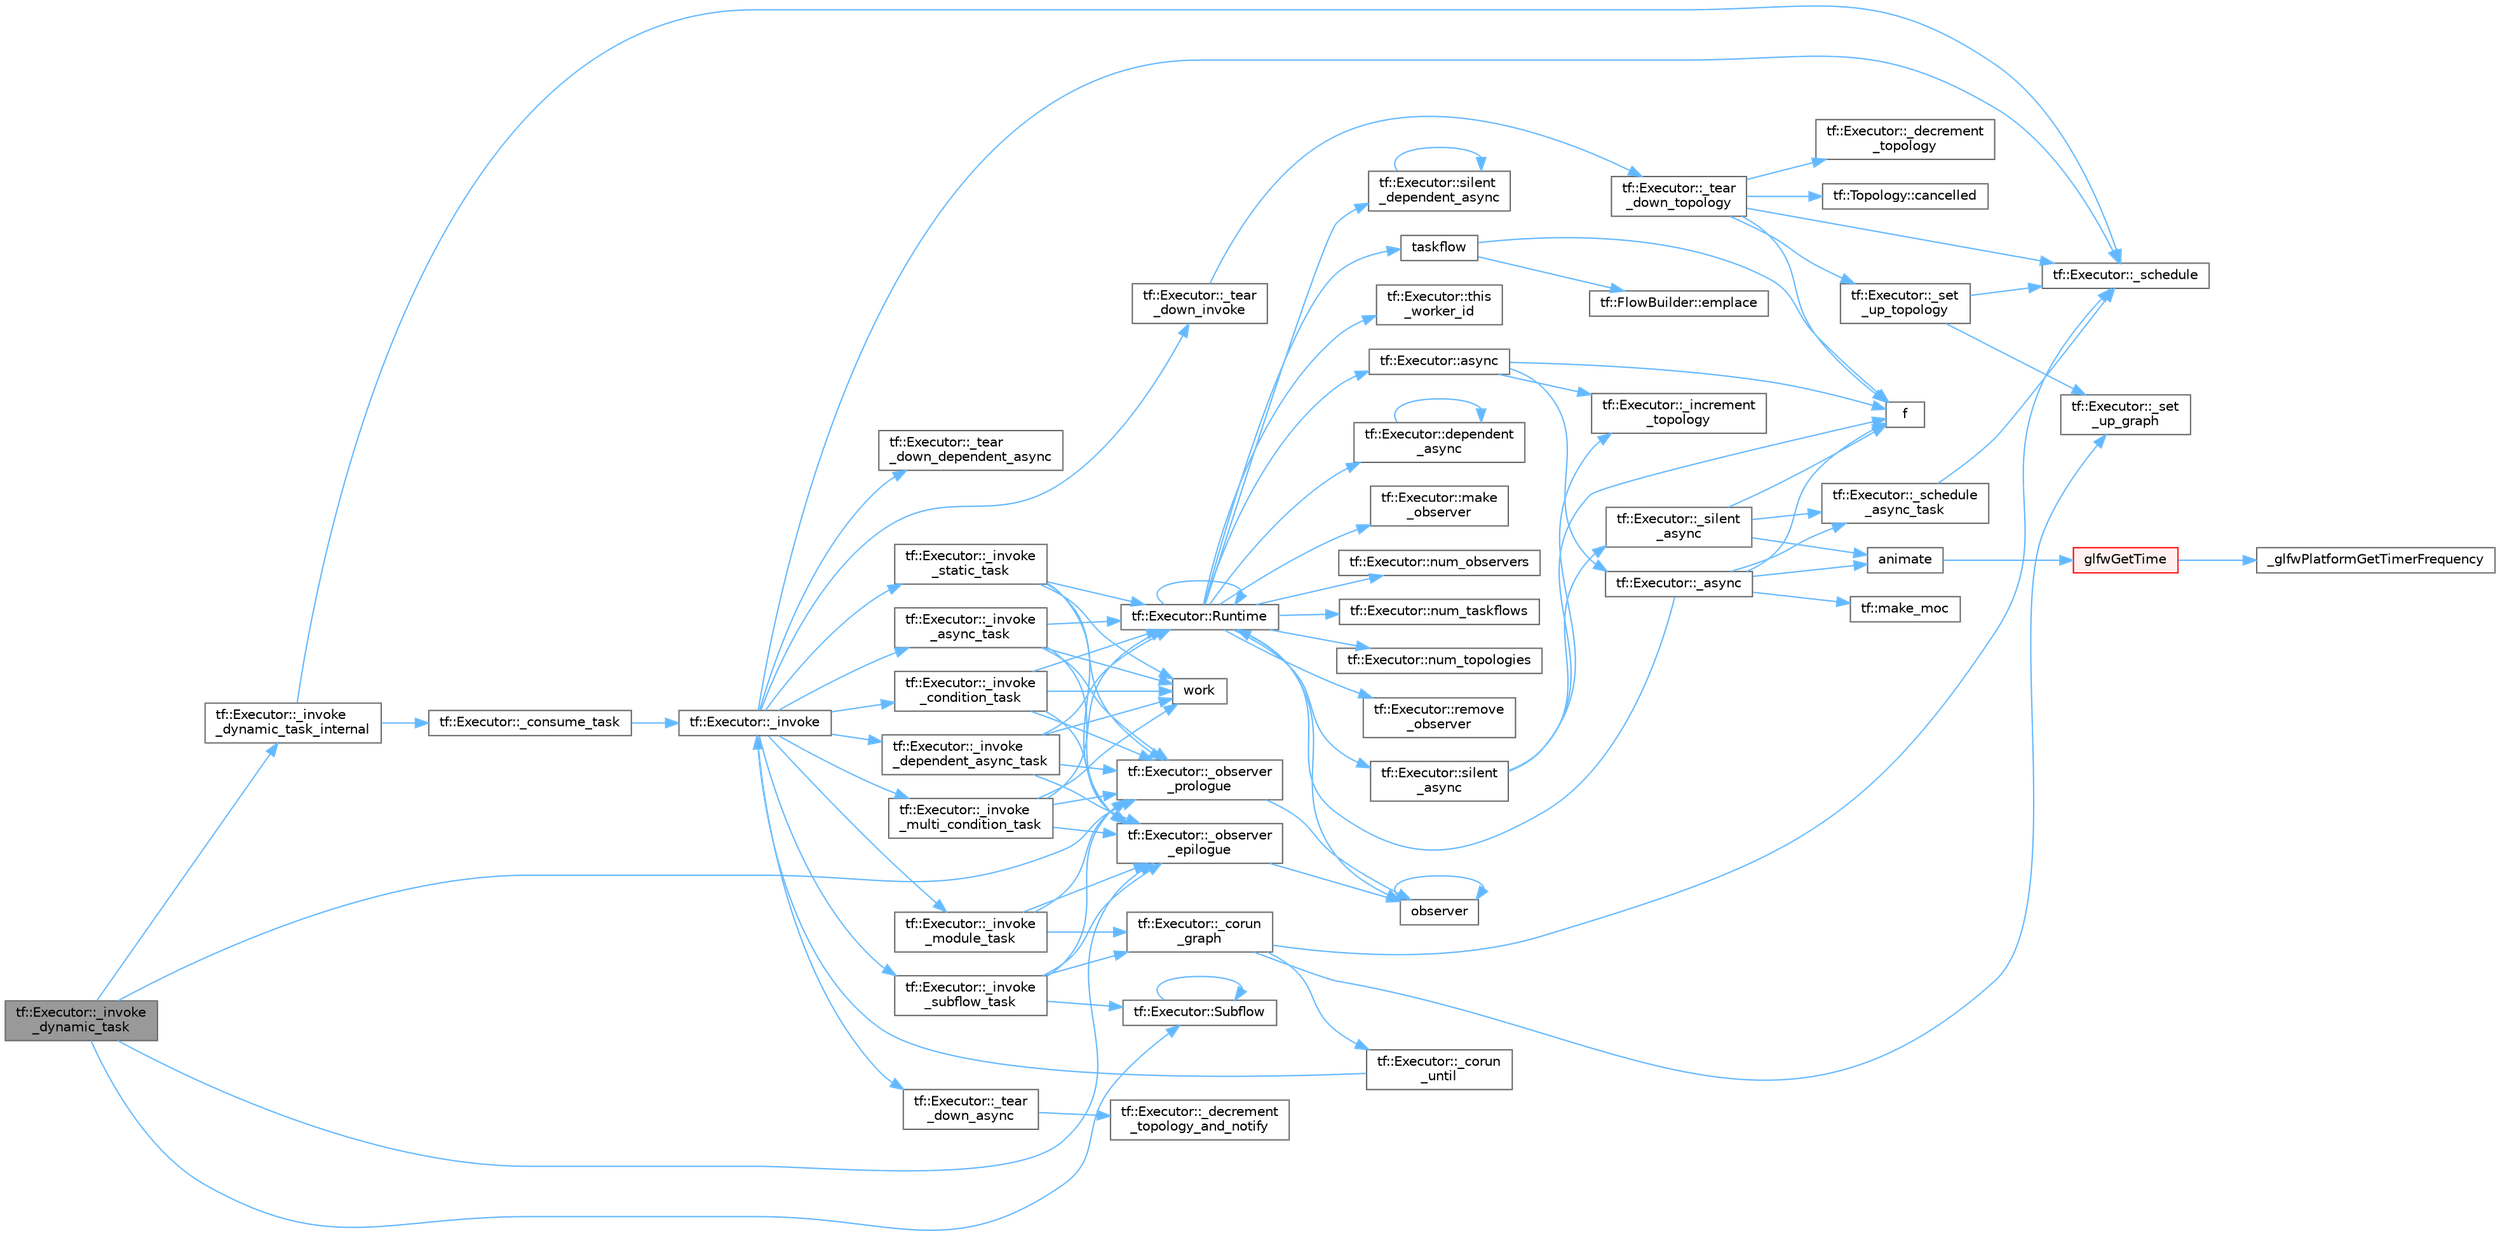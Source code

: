 digraph "tf::Executor::_invoke_dynamic_task"
{
 // LATEX_PDF_SIZE
  bgcolor="transparent";
  edge [fontname=Helvetica,fontsize=10,labelfontname=Helvetica,labelfontsize=10];
  node [fontname=Helvetica,fontsize=10,shape=box,height=0.2,width=0.4];
  rankdir="LR";
  Node1 [id="Node000001",label="tf::Executor::_invoke\l_dynamic_task",height=0.2,width=0.4,color="gray40", fillcolor="grey60", style="filled", fontcolor="black",tooltip=" "];
  Node1 -> Node2 [id="edge1_Node000001_Node000002",color="steelblue1",style="solid",tooltip=" "];
  Node2 [id="Node000002",label="tf::Executor::_invoke\l_dynamic_task_internal",height=0.2,width=0.4,color="grey40", fillcolor="white", style="filled",URL="$classtf_1_1_executor.html#a5a5888a261a5cead22913beddfa7fa82",tooltip=" "];
  Node2 -> Node3 [id="edge2_Node000002_Node000003",color="steelblue1",style="solid",tooltip=" "];
  Node3 [id="Node000003",label="tf::Executor::_consume_task",height=0.2,width=0.4,color="grey40", fillcolor="white", style="filled",URL="$classtf_1_1_executor.html#a2e81517a3d0a9d0c7fc706e181e03bc2",tooltip=" "];
  Node3 -> Node4 [id="edge3_Node000003_Node000004",color="steelblue1",style="solid",tooltip=" "];
  Node4 [id="Node000004",label="tf::Executor::_invoke",height=0.2,width=0.4,color="grey40", fillcolor="white", style="filled",URL="$classtf_1_1_executor.html#ad16165142908aca9444ea88e65040219",tooltip=" "];
  Node4 -> Node5 [id="edge4_Node000004_Node000005",color="steelblue1",style="solid",tooltip=" "];
  Node5 [id="Node000005",label="tf::Executor::_invoke\l_async_task",height=0.2,width=0.4,color="grey40", fillcolor="white", style="filled",URL="$classtf_1_1_executor.html#a1d1b9bf8ed24dffff65d860ef1627ef3",tooltip=" "];
  Node5 -> Node6 [id="edge5_Node000005_Node000006",color="steelblue1",style="solid",tooltip=" "];
  Node6 [id="Node000006",label="tf::Executor::_observer\l_epilogue",height=0.2,width=0.4,color="grey40", fillcolor="white", style="filled",URL="$classtf_1_1_executor.html#a9cd8c1a72af4477bc0f9575b68ffb16a",tooltip=" "];
  Node6 -> Node7 [id="edge6_Node000006_Node000007",color="steelblue1",style="solid",tooltip=" "];
  Node7 [id="Node000007",label="observer",height=0.2,width=0.4,color="grey40", fillcolor="white", style="filled",URL="$test__basics_8cpp.html#ae362ef40752341c76d5edd1d99e46918",tooltip=" "];
  Node7 -> Node7 [id="edge7_Node000007_Node000007",color="steelblue1",style="solid",tooltip=" "];
  Node5 -> Node8 [id="edge8_Node000005_Node000008",color="steelblue1",style="solid",tooltip=" "];
  Node8 [id="Node000008",label="tf::Executor::_observer\l_prologue",height=0.2,width=0.4,color="grey40", fillcolor="white", style="filled",URL="$classtf_1_1_executor.html#ae023614977a19def9e04cf7212eab65b",tooltip=" "];
  Node8 -> Node7 [id="edge9_Node000008_Node000007",color="steelblue1",style="solid",tooltip=" "];
  Node5 -> Node9 [id="edge10_Node000005_Node000009",color="steelblue1",style="solid",tooltip=" "];
  Node9 [id="Node000009",label="tf::Executor::Runtime",height=0.2,width=0.4,color="grey40", fillcolor="white", style="filled",URL="$classtf_1_1_executor.html#a5b17fd70021887be0e396dd96f9dd5e3",tooltip=" "];
  Node9 -> Node10 [id="edge11_Node000009_Node000010",color="steelblue1",style="solid",tooltip=" "];
  Node10 [id="Node000010",label="tf::Executor::async",height=0.2,width=0.4,color="grey40", fillcolor="white", style="filled",URL="$classtf_1_1_executor.html#af960048056f7c6b5bc71f4f526f05df7",tooltip="creates a parameterized asynchronous task to run the given function"];
  Node10 -> Node11 [id="edge12_Node000010_Node000011",color="steelblue1",style="solid",tooltip=" "];
  Node11 [id="Node000011",label="tf::Executor::_async",height=0.2,width=0.4,color="grey40", fillcolor="white", style="filled",URL="$classtf_1_1_executor.html#ac568bd686aba3bedabe63b42c43d94a8",tooltip=" "];
  Node11 -> Node12 [id="edge13_Node000011_Node000012",color="steelblue1",style="solid",tooltip=" "];
  Node12 [id="Node000012",label="tf::Executor::_schedule\l_async_task",height=0.2,width=0.4,color="grey40", fillcolor="white", style="filled",URL="$classtf_1_1_executor.html#af5acda8c6e9a1564c9d665336ea091d0",tooltip=" "];
  Node12 -> Node13 [id="edge14_Node000012_Node000013",color="steelblue1",style="solid",tooltip=" "];
  Node13 [id="Node000013",label="tf::Executor::_schedule",height=0.2,width=0.4,color="grey40", fillcolor="white", style="filled",URL="$classtf_1_1_executor.html#ab8d98f12a62d10ad6cf1a4011a4d0034",tooltip=" "];
  Node11 -> Node14 [id="edge15_Node000011_Node000014",color="steelblue1",style="solid",tooltip=" "];
  Node14 [id="Node000014",label="animate",height=0.2,width=0.4,color="grey40", fillcolor="white", style="filled",URL="$gears_8c.html#af7a75874690301f56bcd3fa511ba39a8",tooltip=" "];
  Node14 -> Node15 [id="edge16_Node000014_Node000015",color="steelblue1",style="solid",tooltip=" "];
  Node15 [id="Node000015",label="glfwGetTime",height=0.2,width=0.4,color="red", fillcolor="#FFF0F0", style="filled",URL="$group__input.html#ga03d4a1039b8662c71eeb40beea8cb622",tooltip="Returns the GLFW time."];
  Node15 -> Node16 [id="edge17_Node000015_Node000016",color="steelblue1",style="solid",tooltip=" "];
  Node16 [id="Node000016",label="_glfwPlatformGetTimerFrequency",height=0.2,width=0.4,color="grey40", fillcolor="white", style="filled",URL="$posix__time_8c.html#ab3fe69b1eec5554114fe774623a15137",tooltip=" "];
  Node11 -> Node18 [id="edge18_Node000011_Node000018",color="steelblue1",style="solid",tooltip=" "];
  Node18 [id="Node000018",label="f",height=0.2,width=0.4,color="grey40", fillcolor="white", style="filled",URL="$cxx11__tensor__map_8cpp.html#a7f507fea02198f6cb81c86640c7b1a4e",tooltip=" "];
  Node11 -> Node19 [id="edge19_Node000011_Node000019",color="steelblue1",style="solid",tooltip=" "];
  Node19 [id="Node000019",label="tf::make_moc",height=0.2,width=0.4,color="grey40", fillcolor="white", style="filled",URL="$namespacetf.html#a7ddc987133ce85bd85c883b9e113c71b",tooltip=" "];
  Node11 -> Node9 [id="edge20_Node000011_Node000009",color="steelblue1",style="solid",tooltip=" "];
  Node10 -> Node20 [id="edge21_Node000010_Node000020",color="steelblue1",style="solid",tooltip=" "];
  Node20 [id="Node000020",label="tf::Executor::_increment\l_topology",height=0.2,width=0.4,color="grey40", fillcolor="white", style="filled",URL="$classtf_1_1_executor.html#ab85dc42b3e9b18e4b975bd5e9a8c5e72",tooltip=" "];
  Node10 -> Node18 [id="edge22_Node000010_Node000018",color="steelblue1",style="solid",tooltip=" "];
  Node9 -> Node21 [id="edge23_Node000009_Node000021",color="steelblue1",style="solid",tooltip=" "];
  Node21 [id="Node000021",label="tf::Executor::dependent\l_async",height=0.2,width=0.4,color="grey40", fillcolor="white", style="filled",URL="$classtf_1_1_executor.html#aee02b63d3a91ad5ca5a1c0e71f3e128f",tooltip="runs the given function asynchronously when the given dependents finish"];
  Node21 -> Node21 [id="edge24_Node000021_Node000021",color="steelblue1",style="solid",tooltip=" "];
  Node9 -> Node22 [id="edge25_Node000009_Node000022",color="steelblue1",style="solid",tooltip=" "];
  Node22 [id="Node000022",label="tf::Executor::make\l_observer",height=0.2,width=0.4,color="grey40", fillcolor="white", style="filled",URL="$classtf_1_1_executor.html#aff77def96ae740d648dd84e571237c83",tooltip="constructs an observer to inspect the activities of worker threads"];
  Node9 -> Node23 [id="edge26_Node000009_Node000023",color="steelblue1",style="solid",tooltip=" "];
  Node23 [id="Node000023",label="tf::Executor::num_observers",height=0.2,width=0.4,color="grey40", fillcolor="white", style="filled",URL="$classtf_1_1_executor.html#affec621aae59d73fc188ef454008fda2",tooltip="queries the number of observers"];
  Node9 -> Node24 [id="edge27_Node000009_Node000024",color="steelblue1",style="solid",tooltip=" "];
  Node24 [id="Node000024",label="tf::Executor::num_taskflows",height=0.2,width=0.4,color="grey40", fillcolor="white", style="filled",URL="$classtf_1_1_executor.html#a5fb438dc0f7b9e1ae2fe3f240c82f174",tooltip="queries the number of running taskflows with moved ownership"];
  Node9 -> Node25 [id="edge28_Node000009_Node000025",color="steelblue1",style="solid",tooltip=" "];
  Node25 [id="Node000025",label="tf::Executor::num_topologies",height=0.2,width=0.4,color="grey40", fillcolor="white", style="filled",URL="$classtf_1_1_executor.html#a6d6c28ed58211e4c27a99571e5bf0b6c",tooltip="queries the number of running topologies at the time of this call"];
  Node9 -> Node7 [id="edge29_Node000009_Node000007",color="steelblue1",style="solid",tooltip=" "];
  Node9 -> Node26 [id="edge30_Node000009_Node000026",color="steelblue1",style="solid",tooltip=" "];
  Node26 [id="Node000026",label="tf::Executor::remove\l_observer",height=0.2,width=0.4,color="grey40", fillcolor="white", style="filled",URL="$classtf_1_1_executor.html#a31081f492c376f7b798de0e430534531",tooltip="removes an observer from the executor"];
  Node9 -> Node9 [id="edge31_Node000009_Node000009",color="steelblue1",style="solid",tooltip=" "];
  Node9 -> Node27 [id="edge32_Node000009_Node000027",color="steelblue1",style="solid",tooltip=" "];
  Node27 [id="Node000027",label="tf::Executor::silent\l_async",height=0.2,width=0.4,color="grey40", fillcolor="white", style="filled",URL="$classtf_1_1_executor.html#a0461cb2c459c9f9473c72af06af9c701",tooltip="similar to tf::Executor::async but does not return a future object"];
  Node27 -> Node20 [id="edge33_Node000027_Node000020",color="steelblue1",style="solid",tooltip=" "];
  Node27 -> Node28 [id="edge34_Node000027_Node000028",color="steelblue1",style="solid",tooltip=" "];
  Node28 [id="Node000028",label="tf::Executor::_silent\l_async",height=0.2,width=0.4,color="grey40", fillcolor="white", style="filled",URL="$classtf_1_1_executor.html#aa3b32388be14b03249de29bae34b7b52",tooltip=" "];
  Node28 -> Node12 [id="edge35_Node000028_Node000012",color="steelblue1",style="solid",tooltip=" "];
  Node28 -> Node14 [id="edge36_Node000028_Node000014",color="steelblue1",style="solid",tooltip=" "];
  Node28 -> Node18 [id="edge37_Node000028_Node000018",color="steelblue1",style="solid",tooltip=" "];
  Node27 -> Node18 [id="edge38_Node000027_Node000018",color="steelblue1",style="solid",tooltip=" "];
  Node9 -> Node29 [id="edge39_Node000009_Node000029",color="steelblue1",style="solid",tooltip=" "];
  Node29 [id="Node000029",label="tf::Executor::silent\l_dependent_async",height=0.2,width=0.4,color="grey40", fillcolor="white", style="filled",URL="$classtf_1_1_executor.html#a0e2d792f28136b8227b413d0c27d5c7f",tooltip="runs the given function asynchronously when the given dependents finish"];
  Node29 -> Node29 [id="edge40_Node000029_Node000029",color="steelblue1",style="solid",tooltip=" "];
  Node9 -> Node30 [id="edge41_Node000009_Node000030",color="steelblue1",style="solid",tooltip=" "];
  Node30 [id="Node000030",label="taskflow",height=0.2,width=0.4,color="grey40", fillcolor="white", style="filled",URL="$sandbox_2jacobi_2taskflow_8cpp.html#a47af48e377b7c0ac855c12acd5b69b1e",tooltip=" "];
  Node30 -> Node31 [id="edge42_Node000030_Node000031",color="steelblue1",style="solid",tooltip=" "];
  Node31 [id="Node000031",label="tf::FlowBuilder::emplace",height=0.2,width=0.4,color="grey40", fillcolor="white", style="filled",URL="$classtf_1_1_flow_builder.html#a60d7a666cab71ecfa3010b2efb0d6b57",tooltip="creates a static task"];
  Node30 -> Node18 [id="edge43_Node000030_Node000018",color="steelblue1",style="solid",tooltip=" "];
  Node9 -> Node32 [id="edge44_Node000009_Node000032",color="steelblue1",style="solid",tooltip=" "];
  Node32 [id="Node000032",label="tf::Executor::this\l_worker_id",height=0.2,width=0.4,color="grey40", fillcolor="white", style="filled",URL="$classtf_1_1_executor.html#a6487d589cb1f6b078b69fd3bb1082345",tooltip="queries the id of the caller thread in this executor"];
  Node5 -> Node33 [id="edge45_Node000005_Node000033",color="steelblue1",style="solid",tooltip=" "];
  Node33 [id="Node000033",label="work",height=0.2,width=0.4,color="grey40", fillcolor="white", style="filled",URL="$graph__pipeline_2levelgraph_8hpp.html#aa24fdf691a71c708fccdc6e29a805b42",tooltip=" "];
  Node4 -> Node34 [id="edge46_Node000004_Node000034",color="steelblue1",style="solid",tooltip=" "];
  Node34 [id="Node000034",label="tf::Executor::_invoke\l_condition_task",height=0.2,width=0.4,color="grey40", fillcolor="white", style="filled",URL="$classtf_1_1_executor.html#afa6be6aab23ff4b2a293a2245818916d",tooltip=" "];
  Node34 -> Node6 [id="edge47_Node000034_Node000006",color="steelblue1",style="solid",tooltip=" "];
  Node34 -> Node8 [id="edge48_Node000034_Node000008",color="steelblue1",style="solid",tooltip=" "];
  Node34 -> Node9 [id="edge49_Node000034_Node000009",color="steelblue1",style="solid",tooltip=" "];
  Node34 -> Node33 [id="edge50_Node000034_Node000033",color="steelblue1",style="solid",tooltip=" "];
  Node4 -> Node35 [id="edge51_Node000004_Node000035",color="steelblue1",style="solid",tooltip=" "];
  Node35 [id="Node000035",label="tf::Executor::_invoke\l_dependent_async_task",height=0.2,width=0.4,color="grey40", fillcolor="white", style="filled",URL="$classtf_1_1_executor.html#a776d2c0b21b8811c2f83abf45e3d0d90",tooltip=" "];
  Node35 -> Node6 [id="edge52_Node000035_Node000006",color="steelblue1",style="solid",tooltip=" "];
  Node35 -> Node8 [id="edge53_Node000035_Node000008",color="steelblue1",style="solid",tooltip=" "];
  Node35 -> Node9 [id="edge54_Node000035_Node000009",color="steelblue1",style="solid",tooltip=" "];
  Node35 -> Node33 [id="edge55_Node000035_Node000033",color="steelblue1",style="solid",tooltip=" "];
  Node4 -> Node36 [id="edge56_Node000004_Node000036",color="steelblue1",style="solid",tooltip=" "];
  Node36 [id="Node000036",label="tf::Executor::_invoke\l_module_task",height=0.2,width=0.4,color="grey40", fillcolor="white", style="filled",URL="$classtf_1_1_executor.html#a429fed7f063b23a633e1657a43f1fd0e",tooltip=" "];
  Node36 -> Node37 [id="edge57_Node000036_Node000037",color="steelblue1",style="solid",tooltip=" "];
  Node37 [id="Node000037",label="tf::Executor::_corun\l_graph",height=0.2,width=0.4,color="grey40", fillcolor="white", style="filled",URL="$classtf_1_1_executor.html#a6202243d809e524d196a9c0e3092ce41",tooltip=" "];
  Node37 -> Node38 [id="edge58_Node000037_Node000038",color="steelblue1",style="solid",tooltip=" "];
  Node38 [id="Node000038",label="tf::Executor::_corun\l_until",height=0.2,width=0.4,color="grey40", fillcolor="white", style="filled",URL="$classtf_1_1_executor.html#a43cdd198427b7be2827450f6ce8343af",tooltip=" "];
  Node38 -> Node4 [id="edge59_Node000038_Node000004",color="steelblue1",style="solid",tooltip=" "];
  Node37 -> Node13 [id="edge60_Node000037_Node000013",color="steelblue1",style="solid",tooltip=" "];
  Node37 -> Node39 [id="edge61_Node000037_Node000039",color="steelblue1",style="solid",tooltip=" "];
  Node39 [id="Node000039",label="tf::Executor::_set\l_up_graph",height=0.2,width=0.4,color="grey40", fillcolor="white", style="filled",URL="$classtf_1_1_executor.html#a9c5bd85f2a5a266ae9cd27e5aaf2f14e",tooltip=" "];
  Node36 -> Node6 [id="edge62_Node000036_Node000006",color="steelblue1",style="solid",tooltip=" "];
  Node36 -> Node8 [id="edge63_Node000036_Node000008",color="steelblue1",style="solid",tooltip=" "];
  Node4 -> Node40 [id="edge64_Node000004_Node000040",color="steelblue1",style="solid",tooltip=" "];
  Node40 [id="Node000040",label="tf::Executor::_invoke\l_multi_condition_task",height=0.2,width=0.4,color="grey40", fillcolor="white", style="filled",URL="$classtf_1_1_executor.html#a19b3f10d4eab40143d3f76b946ded252",tooltip=" "];
  Node40 -> Node6 [id="edge65_Node000040_Node000006",color="steelblue1",style="solid",tooltip=" "];
  Node40 -> Node8 [id="edge66_Node000040_Node000008",color="steelblue1",style="solid",tooltip=" "];
  Node40 -> Node9 [id="edge67_Node000040_Node000009",color="steelblue1",style="solid",tooltip=" "];
  Node40 -> Node33 [id="edge68_Node000040_Node000033",color="steelblue1",style="solid",tooltip=" "];
  Node4 -> Node41 [id="edge69_Node000004_Node000041",color="steelblue1",style="solid",tooltip=" "];
  Node41 [id="Node000041",label="tf::Executor::_invoke\l_static_task",height=0.2,width=0.4,color="grey40", fillcolor="white", style="filled",URL="$classtf_1_1_executor.html#ac243d2a08b5a4a75dd440dc063b886ce",tooltip=" "];
  Node41 -> Node6 [id="edge70_Node000041_Node000006",color="steelblue1",style="solid",tooltip=" "];
  Node41 -> Node8 [id="edge71_Node000041_Node000008",color="steelblue1",style="solid",tooltip=" "];
  Node41 -> Node9 [id="edge72_Node000041_Node000009",color="steelblue1",style="solid",tooltip=" "];
  Node41 -> Node33 [id="edge73_Node000041_Node000033",color="steelblue1",style="solid",tooltip=" "];
  Node4 -> Node42 [id="edge74_Node000004_Node000042",color="steelblue1",style="solid",tooltip=" "];
  Node42 [id="Node000042",label="tf::Executor::_invoke\l_subflow_task",height=0.2,width=0.4,color="grey40", fillcolor="white", style="filled",URL="$classtf_1_1_executor.html#a726a11d174f98f4200e0022a17ece959",tooltip=" "];
  Node42 -> Node37 [id="edge75_Node000042_Node000037",color="steelblue1",style="solid",tooltip=" "];
  Node42 -> Node6 [id="edge76_Node000042_Node000006",color="steelblue1",style="solid",tooltip=" "];
  Node42 -> Node8 [id="edge77_Node000042_Node000008",color="steelblue1",style="solid",tooltip=" "];
  Node42 -> Node43 [id="edge78_Node000042_Node000043",color="steelblue1",style="solid",tooltip=" "];
  Node43 [id="Node000043",label="tf::Executor::Subflow",height=0.2,width=0.4,color="grey40", fillcolor="white", style="filled",URL="$classtf_1_1_executor.html#a16f3b433d11b0607ff9824676c178027",tooltip=" "];
  Node43 -> Node43 [id="edge79_Node000043_Node000043",color="steelblue1",style="solid",tooltip=" "];
  Node4 -> Node13 [id="edge80_Node000004_Node000013",color="steelblue1",style="solid",tooltip=" "];
  Node4 -> Node44 [id="edge81_Node000004_Node000044",color="steelblue1",style="solid",tooltip=" "];
  Node44 [id="Node000044",label="tf::Executor::_tear\l_down_async",height=0.2,width=0.4,color="grey40", fillcolor="white", style="filled",URL="$classtf_1_1_executor.html#a42e7db3fc43e1c5479e30e8d83da9e74",tooltip=" "];
  Node44 -> Node45 [id="edge82_Node000044_Node000045",color="steelblue1",style="solid",tooltip=" "];
  Node45 [id="Node000045",label="tf::Executor::_decrement\l_topology_and_notify",height=0.2,width=0.4,color="grey40", fillcolor="white", style="filled",URL="$classtf_1_1_executor.html#a08945917285cd57d33efc99530fbd384",tooltip=" "];
  Node4 -> Node46 [id="edge83_Node000004_Node000046",color="steelblue1",style="solid",tooltip=" "];
  Node46 [id="Node000046",label="tf::Executor::_tear\l_down_dependent_async",height=0.2,width=0.4,color="grey40", fillcolor="white", style="filled",URL="$classtf_1_1_executor.html#a5a745396246598bb55acb9dd3a4b6c25",tooltip=" "];
  Node4 -> Node47 [id="edge84_Node000004_Node000047",color="steelblue1",style="solid",tooltip=" "];
  Node47 [id="Node000047",label="tf::Executor::_tear\l_down_invoke",height=0.2,width=0.4,color="grey40", fillcolor="white", style="filled",URL="$classtf_1_1_executor.html#a17fe8e0f32892cf2848611bca7566378",tooltip=" "];
  Node47 -> Node48 [id="edge85_Node000047_Node000048",color="steelblue1",style="solid",tooltip=" "];
  Node48 [id="Node000048",label="tf::Executor::_tear\l_down_topology",height=0.2,width=0.4,color="grey40", fillcolor="white", style="filled",URL="$classtf_1_1_executor.html#a76be884d38d1bb8f9b8bba488c901b4b",tooltip=" "];
  Node48 -> Node49 [id="edge86_Node000048_Node000049",color="steelblue1",style="solid",tooltip=" "];
  Node49 [id="Node000049",label="tf::Executor::_decrement\l_topology",height=0.2,width=0.4,color="grey40", fillcolor="white", style="filled",URL="$classtf_1_1_executor.html#a8728f22f6d177fad84ce667e02a7a3b9",tooltip=" "];
  Node48 -> Node13 [id="edge87_Node000048_Node000013",color="steelblue1",style="solid",tooltip=" "];
  Node48 -> Node50 [id="edge88_Node000048_Node000050",color="steelblue1",style="solid",tooltip=" "];
  Node50 [id="Node000050",label="tf::Executor::_set\l_up_topology",height=0.2,width=0.4,color="grey40", fillcolor="white", style="filled",URL="$classtf_1_1_executor.html#a723daf897c5d3d3517583cb4c62654ee",tooltip=" "];
  Node50 -> Node13 [id="edge89_Node000050_Node000013",color="steelblue1",style="solid",tooltip=" "];
  Node50 -> Node39 [id="edge90_Node000050_Node000039",color="steelblue1",style="solid",tooltip=" "];
  Node48 -> Node51 [id="edge91_Node000048_Node000051",color="steelblue1",style="solid",tooltip=" "];
  Node51 [id="Node000051",label="tf::Topology::cancelled",height=0.2,width=0.4,color="grey40", fillcolor="white", style="filled",URL="$classtf_1_1_topology.html#a5f3f05242bb1c9f2a168fc124fccec6f",tooltip=" "];
  Node48 -> Node18 [id="edge92_Node000048_Node000018",color="steelblue1",style="solid",tooltip=" "];
  Node2 -> Node13 [id="edge93_Node000002_Node000013",color="steelblue1",style="solid",tooltip=" "];
  Node1 -> Node6 [id="edge94_Node000001_Node000006",color="steelblue1",style="solid",tooltip=" "];
  Node1 -> Node8 [id="edge95_Node000001_Node000008",color="steelblue1",style="solid",tooltip=" "];
  Node1 -> Node43 [id="edge96_Node000001_Node000043",color="steelblue1",style="solid",tooltip=" "];
}

